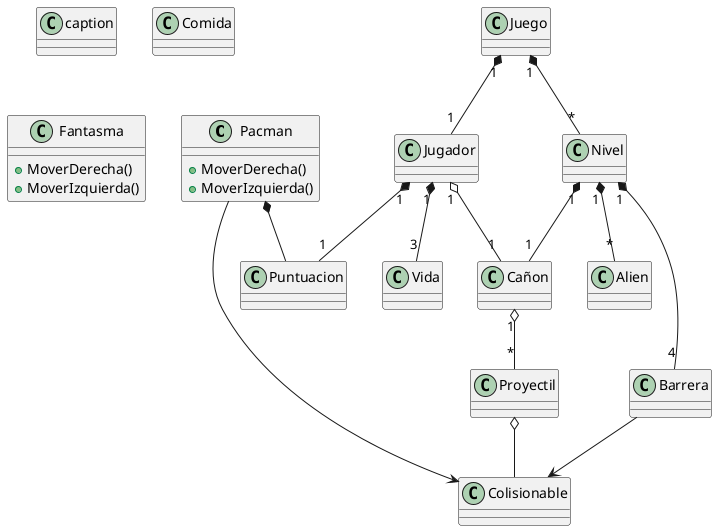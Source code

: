 @startuml space 

class Pacman {
+ MoverDerecha()
+ MoverIzquierda()
}
class caption 
class Comida
class Fantasma {
+ MoverDerecha()
+ MoverIzquierda()
}
class Vida 
class Juego
class Puntuacion
class Nivel 
class Jugador
class Colisionable 

Juego "1" *-- "*" Nivel 
Nivel "1" *-- "*" Alien
Nivel "1" *--"4" Barrera
Nivel "1" *-- "1" Cañon

Jugador "1" o--  "1" Cañon
Jugador "1" *-- "3" Vida
Jugador "1" *-- "1" Puntuacion

Cañon"1" o-- "*" Proyectil

Juego "1" *-- "1" Jugador

Proyectil o-- Colisionable
Barrera --> Colisionable
Pacman --> Colisionable 


Pacman *-- Puntuacion 
@enduml
